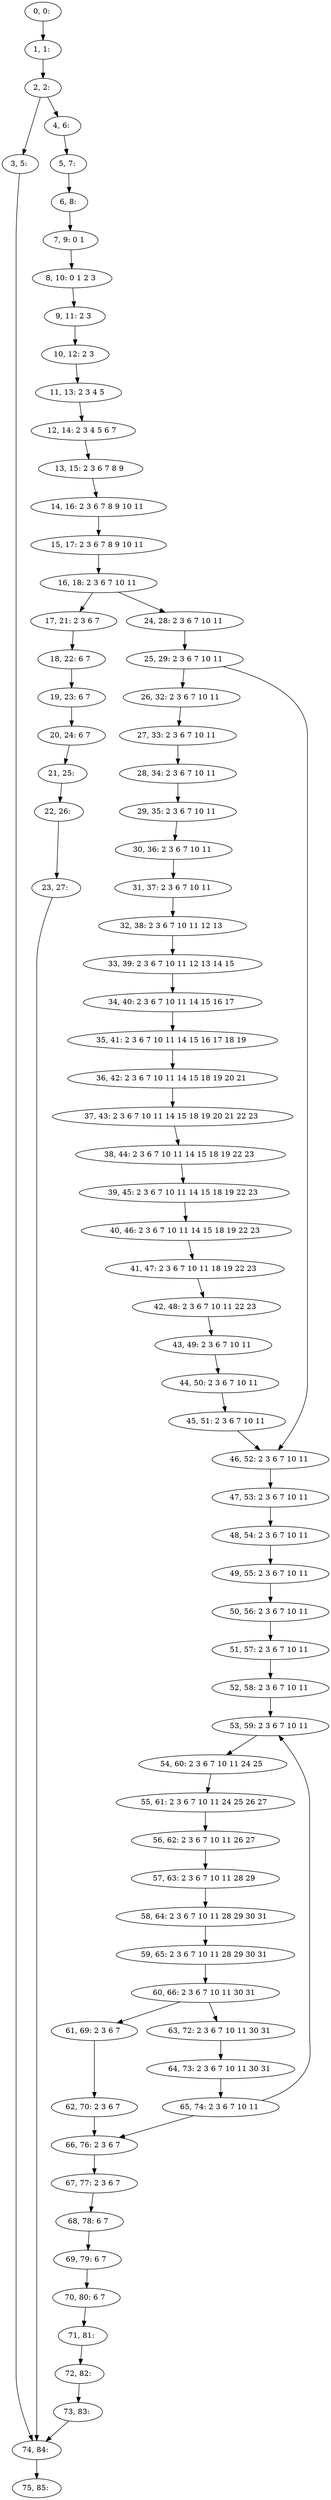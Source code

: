 digraph G {
0[label="0, 0: "];
1[label="1, 1: "];
2[label="2, 2: "];
3[label="3, 5: "];
4[label="4, 6: "];
5[label="5, 7: "];
6[label="6, 8: "];
7[label="7, 9: 0 1 "];
8[label="8, 10: 0 1 2 3 "];
9[label="9, 11: 2 3 "];
10[label="10, 12: 2 3 "];
11[label="11, 13: 2 3 4 5 "];
12[label="12, 14: 2 3 4 5 6 7 "];
13[label="13, 15: 2 3 6 7 8 9 "];
14[label="14, 16: 2 3 6 7 8 9 10 11 "];
15[label="15, 17: 2 3 6 7 8 9 10 11 "];
16[label="16, 18: 2 3 6 7 10 11 "];
17[label="17, 21: 2 3 6 7 "];
18[label="18, 22: 6 7 "];
19[label="19, 23: 6 7 "];
20[label="20, 24: 6 7 "];
21[label="21, 25: "];
22[label="22, 26: "];
23[label="23, 27: "];
24[label="24, 28: 2 3 6 7 10 11 "];
25[label="25, 29: 2 3 6 7 10 11 "];
26[label="26, 32: 2 3 6 7 10 11 "];
27[label="27, 33: 2 3 6 7 10 11 "];
28[label="28, 34: 2 3 6 7 10 11 "];
29[label="29, 35: 2 3 6 7 10 11 "];
30[label="30, 36: 2 3 6 7 10 11 "];
31[label="31, 37: 2 3 6 7 10 11 "];
32[label="32, 38: 2 3 6 7 10 11 12 13 "];
33[label="33, 39: 2 3 6 7 10 11 12 13 14 15 "];
34[label="34, 40: 2 3 6 7 10 11 14 15 16 17 "];
35[label="35, 41: 2 3 6 7 10 11 14 15 16 17 18 19 "];
36[label="36, 42: 2 3 6 7 10 11 14 15 18 19 20 21 "];
37[label="37, 43: 2 3 6 7 10 11 14 15 18 19 20 21 22 23 "];
38[label="38, 44: 2 3 6 7 10 11 14 15 18 19 22 23 "];
39[label="39, 45: 2 3 6 7 10 11 14 15 18 19 22 23 "];
40[label="40, 46: 2 3 6 7 10 11 14 15 18 19 22 23 "];
41[label="41, 47: 2 3 6 7 10 11 18 19 22 23 "];
42[label="42, 48: 2 3 6 7 10 11 22 23 "];
43[label="43, 49: 2 3 6 7 10 11 "];
44[label="44, 50: 2 3 6 7 10 11 "];
45[label="45, 51: 2 3 6 7 10 11 "];
46[label="46, 52: 2 3 6 7 10 11 "];
47[label="47, 53: 2 3 6 7 10 11 "];
48[label="48, 54: 2 3 6 7 10 11 "];
49[label="49, 55: 2 3 6 7 10 11 "];
50[label="50, 56: 2 3 6 7 10 11 "];
51[label="51, 57: 2 3 6 7 10 11 "];
52[label="52, 58: 2 3 6 7 10 11 "];
53[label="53, 59: 2 3 6 7 10 11 "];
54[label="54, 60: 2 3 6 7 10 11 24 25 "];
55[label="55, 61: 2 3 6 7 10 11 24 25 26 27 "];
56[label="56, 62: 2 3 6 7 10 11 26 27 "];
57[label="57, 63: 2 3 6 7 10 11 28 29 "];
58[label="58, 64: 2 3 6 7 10 11 28 29 30 31 "];
59[label="59, 65: 2 3 6 7 10 11 28 29 30 31 "];
60[label="60, 66: 2 3 6 7 10 11 30 31 "];
61[label="61, 69: 2 3 6 7 "];
62[label="62, 70: 2 3 6 7 "];
63[label="63, 72: 2 3 6 7 10 11 30 31 "];
64[label="64, 73: 2 3 6 7 10 11 30 31 "];
65[label="65, 74: 2 3 6 7 10 11 "];
66[label="66, 76: 2 3 6 7 "];
67[label="67, 77: 2 3 6 7 "];
68[label="68, 78: 6 7 "];
69[label="69, 79: 6 7 "];
70[label="70, 80: 6 7 "];
71[label="71, 81: "];
72[label="72, 82: "];
73[label="73, 83: "];
74[label="74, 84: "];
75[label="75, 85: "];
0->1 ;
1->2 ;
2->3 ;
2->4 ;
3->74 ;
4->5 ;
5->6 ;
6->7 ;
7->8 ;
8->9 ;
9->10 ;
10->11 ;
11->12 ;
12->13 ;
13->14 ;
14->15 ;
15->16 ;
16->17 ;
16->24 ;
17->18 ;
18->19 ;
19->20 ;
20->21 ;
21->22 ;
22->23 ;
23->74 ;
24->25 ;
25->26 ;
25->46 ;
26->27 ;
27->28 ;
28->29 ;
29->30 ;
30->31 ;
31->32 ;
32->33 ;
33->34 ;
34->35 ;
35->36 ;
36->37 ;
37->38 ;
38->39 ;
39->40 ;
40->41 ;
41->42 ;
42->43 ;
43->44 ;
44->45 ;
45->46 ;
46->47 ;
47->48 ;
48->49 ;
49->50 ;
50->51 ;
51->52 ;
52->53 ;
53->54 ;
54->55 ;
55->56 ;
56->57 ;
57->58 ;
58->59 ;
59->60 ;
60->61 ;
60->63 ;
61->62 ;
62->66 ;
63->64 ;
64->65 ;
65->66 ;
65->53 ;
66->67 ;
67->68 ;
68->69 ;
69->70 ;
70->71 ;
71->72 ;
72->73 ;
73->74 ;
74->75 ;
}
